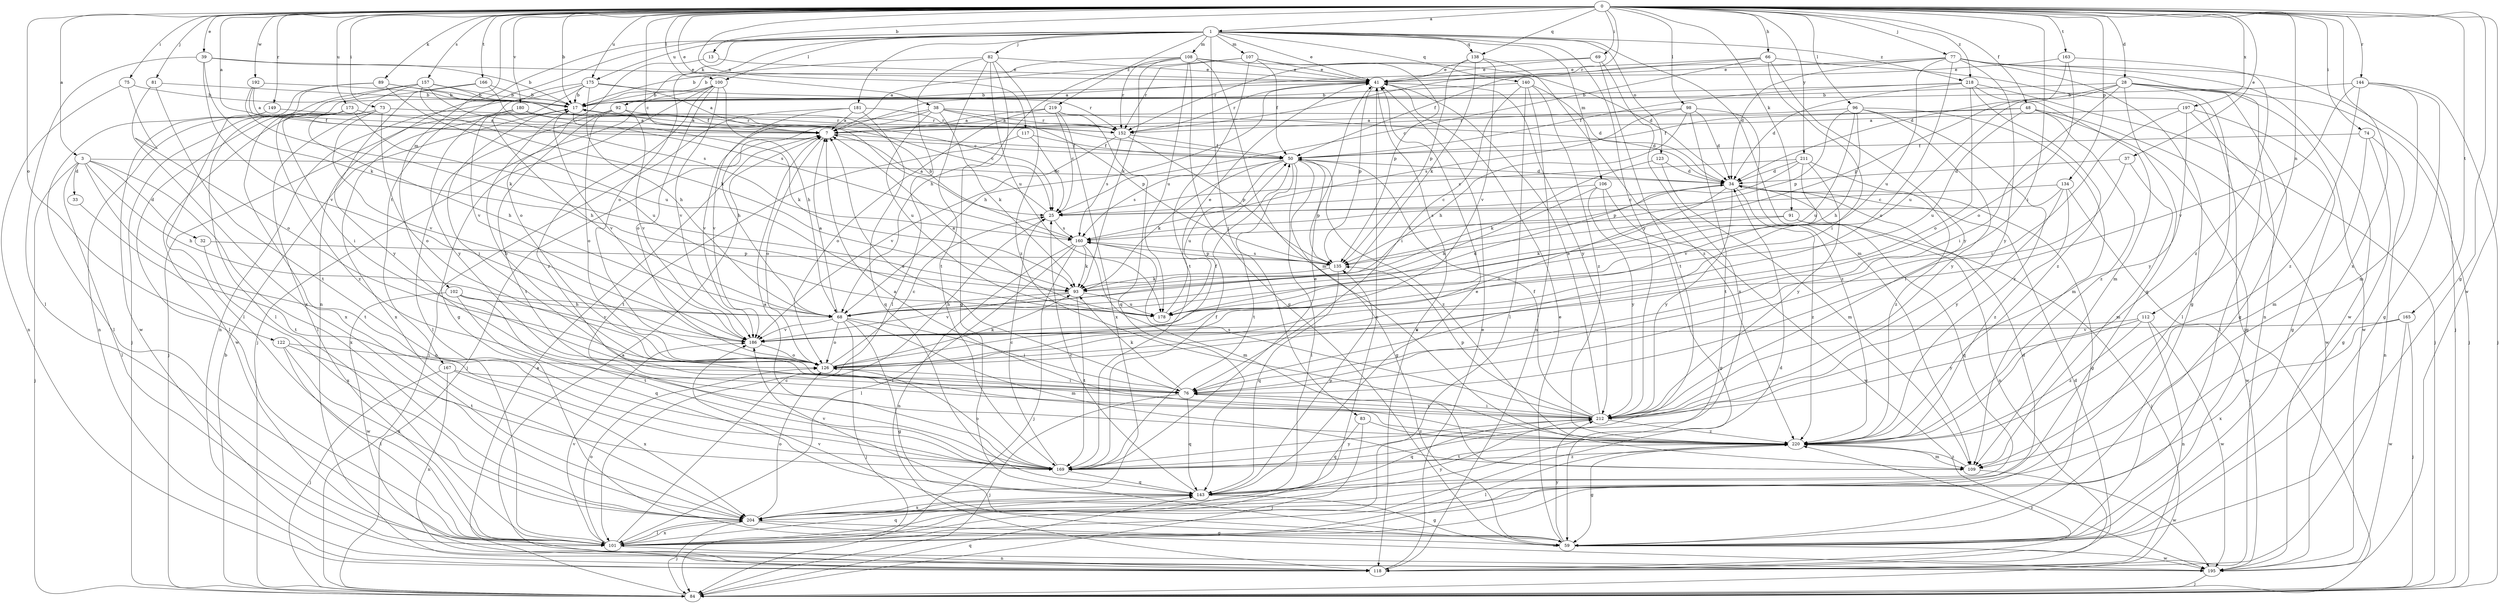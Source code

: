 strict digraph  {
0;
1;
3;
7;
13;
17;
25;
28;
32;
33;
34;
37;
38;
39;
41;
48;
50;
59;
66;
68;
69;
73;
74;
75;
76;
77;
81;
82;
83;
84;
89;
91;
92;
93;
96;
98;
100;
101;
102;
106;
107;
108;
109;
112;
117;
118;
122;
123;
126;
134;
135;
138;
140;
143;
144;
149;
152;
157;
160;
163;
165;
166;
167;
169;
173;
175;
178;
180;
181;
186;
192;
195;
197;
204;
211;
212;
218;
219;
220;
0 -> 1  [label=a];
0 -> 3  [label=a];
0 -> 7  [label=a];
0 -> 13  [label=b];
0 -> 17  [label=b];
0 -> 25  [label=c];
0 -> 28  [label=d];
0 -> 37  [label=e];
0 -> 38  [label=e];
0 -> 39  [label=e];
0 -> 48  [label=f];
0 -> 59  [label=g];
0 -> 66  [label=h];
0 -> 69  [label=i];
0 -> 73  [label=i];
0 -> 74  [label=i];
0 -> 75  [label=i];
0 -> 76  [label=i];
0 -> 77  [label=j];
0 -> 81  [label=j];
0 -> 89  [label=k];
0 -> 91  [label=k];
0 -> 96  [label=l];
0 -> 98  [label=l];
0 -> 100  [label=l];
0 -> 102  [label=m];
0 -> 112  [label=n];
0 -> 117  [label=n];
0 -> 122  [label=o];
0 -> 134  [label=p];
0 -> 138  [label=q];
0 -> 144  [label=r];
0 -> 149  [label=r];
0 -> 152  [label=r];
0 -> 157  [label=s];
0 -> 163  [label=t];
0 -> 165  [label=t];
0 -> 166  [label=t];
0 -> 173  [label=u];
0 -> 175  [label=u];
0 -> 180  [label=v];
0 -> 192  [label=w];
0 -> 195  [label=w];
0 -> 197  [label=x];
0 -> 204  [label=x];
0 -> 211  [label=y];
0 -> 218  [label=z];
1 -> 41  [label=e];
1 -> 82  [label=j];
1 -> 83  [label=j];
1 -> 92  [label=k];
1 -> 100  [label=l];
1 -> 106  [label=m];
1 -> 107  [label=m];
1 -> 108  [label=m];
1 -> 109  [label=m];
1 -> 118  [label=n];
1 -> 123  [label=o];
1 -> 126  [label=o];
1 -> 138  [label=q];
1 -> 140  [label=q];
1 -> 167  [label=t];
1 -> 175  [label=u];
1 -> 181  [label=v];
1 -> 212  [label=y];
1 -> 218  [label=z];
1 -> 219  [label=z];
3 -> 32  [label=d];
3 -> 33  [label=d];
3 -> 34  [label=d];
3 -> 68  [label=h];
3 -> 84  [label=j];
3 -> 101  [label=l];
3 -> 169  [label=t];
3 -> 204  [label=x];
7 -> 50  [label=f];
7 -> 84  [label=j];
7 -> 126  [label=o];
13 -> 41  [label=e];
13 -> 126  [label=o];
17 -> 7  [label=a];
17 -> 76  [label=i];
17 -> 93  [label=k];
17 -> 186  [label=v];
25 -> 7  [label=a];
25 -> 160  [label=s];
28 -> 17  [label=b];
28 -> 59  [label=g];
28 -> 76  [label=i];
28 -> 84  [label=j];
28 -> 101  [label=l];
28 -> 135  [label=p];
28 -> 143  [label=q];
28 -> 178  [label=u];
28 -> 195  [label=w];
32 -> 135  [label=p];
32 -> 204  [label=x];
33 -> 169  [label=t];
34 -> 25  [label=c];
34 -> 59  [label=g];
34 -> 118  [label=n];
34 -> 126  [label=o];
34 -> 212  [label=y];
34 -> 220  [label=z];
37 -> 34  [label=d];
37 -> 76  [label=i];
37 -> 109  [label=m];
38 -> 34  [label=d];
38 -> 68  [label=h];
38 -> 93  [label=k];
38 -> 135  [label=p];
38 -> 152  [label=r];
38 -> 178  [label=u];
38 -> 186  [label=v];
39 -> 17  [label=b];
39 -> 41  [label=e];
39 -> 93  [label=k];
39 -> 101  [label=l];
39 -> 186  [label=v];
41 -> 17  [label=b];
41 -> 68  [label=h];
41 -> 118  [label=n];
41 -> 135  [label=p];
41 -> 152  [label=r];
41 -> 212  [label=y];
48 -> 7  [label=a];
48 -> 50  [label=f];
48 -> 59  [label=g];
48 -> 178  [label=u];
48 -> 195  [label=w];
48 -> 220  [label=z];
50 -> 34  [label=d];
50 -> 59  [label=g];
50 -> 93  [label=k];
50 -> 101  [label=l];
50 -> 135  [label=p];
50 -> 160  [label=s];
50 -> 169  [label=t];
50 -> 178  [label=u];
50 -> 220  [label=z];
59 -> 41  [label=e];
59 -> 186  [label=v];
59 -> 195  [label=w];
59 -> 212  [label=y];
66 -> 25  [label=c];
66 -> 41  [label=e];
66 -> 50  [label=f];
66 -> 76  [label=i];
66 -> 84  [label=j];
66 -> 212  [label=y];
68 -> 7  [label=a];
68 -> 34  [label=d];
68 -> 59  [label=g];
68 -> 76  [label=i];
68 -> 84  [label=j];
68 -> 109  [label=m];
68 -> 126  [label=o];
68 -> 186  [label=v];
69 -> 41  [label=e];
69 -> 152  [label=r];
69 -> 169  [label=t];
69 -> 204  [label=x];
73 -> 101  [label=l];
73 -> 126  [label=o];
73 -> 152  [label=r];
73 -> 186  [label=v];
73 -> 195  [label=w];
74 -> 50  [label=f];
74 -> 59  [label=g];
74 -> 109  [label=m];
74 -> 118  [label=n];
75 -> 17  [label=b];
75 -> 118  [label=n];
75 -> 126  [label=o];
76 -> 7  [label=a];
76 -> 17  [label=b];
76 -> 84  [label=j];
76 -> 93  [label=k];
76 -> 143  [label=q];
76 -> 212  [label=y];
77 -> 7  [label=a];
77 -> 34  [label=d];
77 -> 41  [label=e];
77 -> 59  [label=g];
77 -> 84  [label=j];
77 -> 118  [label=n];
77 -> 126  [label=o];
77 -> 178  [label=u];
77 -> 195  [label=w];
77 -> 212  [label=y];
81 -> 17  [label=b];
81 -> 169  [label=t];
81 -> 204  [label=x];
82 -> 17  [label=b];
82 -> 41  [label=e];
82 -> 59  [label=g];
82 -> 101  [label=l];
82 -> 169  [label=t];
82 -> 178  [label=u];
82 -> 220  [label=z];
83 -> 84  [label=j];
83 -> 143  [label=q];
83 -> 220  [label=z];
84 -> 7  [label=a];
84 -> 17  [label=b];
84 -> 143  [label=q];
89 -> 17  [label=b];
89 -> 50  [label=f];
89 -> 101  [label=l];
89 -> 178  [label=u];
89 -> 195  [label=w];
91 -> 84  [label=j];
91 -> 93  [label=k];
91 -> 143  [label=q];
91 -> 160  [label=s];
92 -> 101  [label=l];
92 -> 126  [label=o];
92 -> 152  [label=r];
92 -> 169  [label=t];
92 -> 186  [label=v];
93 -> 68  [label=h];
93 -> 169  [label=t];
93 -> 178  [label=u];
93 -> 186  [label=v];
96 -> 7  [label=a];
96 -> 68  [label=h];
96 -> 109  [label=m];
96 -> 135  [label=p];
96 -> 178  [label=u];
96 -> 212  [label=y];
96 -> 220  [label=z];
98 -> 34  [label=d];
98 -> 68  [label=h];
98 -> 152  [label=r];
98 -> 160  [label=s];
98 -> 169  [label=t];
98 -> 220  [label=z];
100 -> 17  [label=b];
100 -> 59  [label=g];
100 -> 68  [label=h];
100 -> 84  [label=j];
100 -> 126  [label=o];
100 -> 186  [label=v];
100 -> 220  [label=z];
101 -> 25  [label=c];
101 -> 34  [label=d];
101 -> 41  [label=e];
101 -> 118  [label=n];
101 -> 126  [label=o];
101 -> 143  [label=q];
101 -> 186  [label=v];
101 -> 204  [label=x];
102 -> 68  [label=h];
102 -> 143  [label=q];
102 -> 169  [label=t];
102 -> 186  [label=v];
102 -> 195  [label=w];
106 -> 25  [label=c];
106 -> 59  [label=g];
106 -> 68  [label=h];
106 -> 195  [label=w];
106 -> 212  [label=y];
107 -> 7  [label=a];
107 -> 41  [label=e];
107 -> 50  [label=f];
107 -> 135  [label=p];
107 -> 152  [label=r];
107 -> 169  [label=t];
108 -> 17  [label=b];
108 -> 34  [label=d];
108 -> 41  [label=e];
108 -> 59  [label=g];
108 -> 68  [label=h];
108 -> 93  [label=k];
108 -> 109  [label=m];
108 -> 152  [label=r];
108 -> 178  [label=u];
109 -> 195  [label=w];
109 -> 220  [label=z];
112 -> 118  [label=n];
112 -> 186  [label=v];
112 -> 195  [label=w];
112 -> 212  [label=y];
112 -> 220  [label=z];
117 -> 25  [label=c];
117 -> 50  [label=f];
117 -> 169  [label=t];
118 -> 7  [label=a];
118 -> 34  [label=d];
118 -> 41  [label=e];
118 -> 220  [label=z];
122 -> 101  [label=l];
122 -> 126  [label=o];
122 -> 169  [label=t];
122 -> 204  [label=x];
123 -> 34  [label=d];
123 -> 93  [label=k];
123 -> 109  [label=m];
126 -> 25  [label=c];
126 -> 50  [label=f];
126 -> 76  [label=i];
126 -> 93  [label=k];
134 -> 25  [label=c];
134 -> 160  [label=s];
134 -> 195  [label=w];
134 -> 212  [label=y];
134 -> 220  [label=z];
135 -> 93  [label=k];
135 -> 143  [label=q];
135 -> 160  [label=s];
138 -> 41  [label=e];
138 -> 93  [label=k];
138 -> 135  [label=p];
138 -> 186  [label=v];
138 -> 220  [label=z];
140 -> 17  [label=b];
140 -> 34  [label=d];
140 -> 76  [label=i];
140 -> 101  [label=l];
140 -> 118  [label=n];
140 -> 220  [label=z];
143 -> 25  [label=c];
143 -> 41  [label=e];
143 -> 59  [label=g];
143 -> 135  [label=p];
143 -> 186  [label=v];
143 -> 204  [label=x];
144 -> 17  [label=b];
144 -> 59  [label=g];
144 -> 84  [label=j];
144 -> 109  [label=m];
144 -> 186  [label=v];
144 -> 220  [label=z];
149 -> 101  [label=l];
149 -> 152  [label=r];
152 -> 50  [label=f];
152 -> 135  [label=p];
152 -> 160  [label=s];
152 -> 186  [label=v];
157 -> 17  [label=b];
157 -> 25  [label=c];
157 -> 76  [label=i];
157 -> 84  [label=j];
157 -> 93  [label=k];
157 -> 118  [label=n];
157 -> 160  [label=s];
160 -> 17  [label=b];
160 -> 84  [label=j];
160 -> 93  [label=k];
160 -> 101  [label=l];
160 -> 109  [label=m];
160 -> 118  [label=n];
160 -> 135  [label=p];
163 -> 34  [label=d];
163 -> 41  [label=e];
163 -> 126  [label=o];
163 -> 220  [label=z];
165 -> 84  [label=j];
165 -> 186  [label=v];
165 -> 195  [label=w];
165 -> 204  [label=x];
166 -> 17  [label=b];
166 -> 101  [label=l];
166 -> 160  [label=s];
166 -> 212  [label=y];
167 -> 76  [label=i];
167 -> 84  [label=j];
167 -> 118  [label=n];
167 -> 204  [label=x];
169 -> 7  [label=a];
169 -> 25  [label=c];
169 -> 41  [label=e];
169 -> 50  [label=f];
169 -> 126  [label=o];
169 -> 143  [label=q];
169 -> 212  [label=y];
169 -> 220  [label=z];
173 -> 7  [label=a];
173 -> 68  [label=h];
173 -> 101  [label=l];
173 -> 178  [label=u];
173 -> 204  [label=x];
173 -> 220  [label=z];
175 -> 7  [label=a];
175 -> 17  [label=b];
175 -> 68  [label=h];
175 -> 118  [label=n];
175 -> 152  [label=r];
175 -> 186  [label=v];
175 -> 212  [label=y];
178 -> 7  [label=a];
178 -> 41  [label=e];
180 -> 7  [label=a];
180 -> 25  [label=c];
180 -> 68  [label=h];
180 -> 84  [label=j];
180 -> 204  [label=x];
181 -> 7  [label=a];
181 -> 84  [label=j];
181 -> 143  [label=q];
181 -> 152  [label=r];
181 -> 186  [label=v];
186 -> 126  [label=o];
192 -> 7  [label=a];
192 -> 17  [label=b];
192 -> 50  [label=f];
192 -> 93  [label=k];
195 -> 84  [label=j];
197 -> 7  [label=a];
197 -> 59  [label=g];
197 -> 76  [label=i];
197 -> 101  [label=l];
197 -> 212  [label=y];
204 -> 34  [label=d];
204 -> 59  [label=g];
204 -> 84  [label=j];
204 -> 101  [label=l];
204 -> 126  [label=o];
204 -> 195  [label=w];
204 -> 212  [label=y];
211 -> 25  [label=c];
211 -> 34  [label=d];
211 -> 135  [label=p];
211 -> 186  [label=v];
211 -> 212  [label=y];
211 -> 220  [label=z];
212 -> 41  [label=e];
212 -> 50  [label=f];
212 -> 76  [label=i];
212 -> 135  [label=p];
212 -> 143  [label=q];
212 -> 160  [label=s];
212 -> 220  [label=z];
218 -> 17  [label=b];
218 -> 34  [label=d];
218 -> 50  [label=f];
218 -> 84  [label=j];
218 -> 109  [label=m];
218 -> 126  [label=o];
218 -> 220  [label=z];
219 -> 7  [label=a];
219 -> 25  [label=c];
219 -> 126  [label=o];
219 -> 143  [label=q];
219 -> 204  [label=x];
220 -> 7  [label=a];
220 -> 59  [label=g];
220 -> 101  [label=l];
220 -> 109  [label=m];
220 -> 169  [label=t];
}
